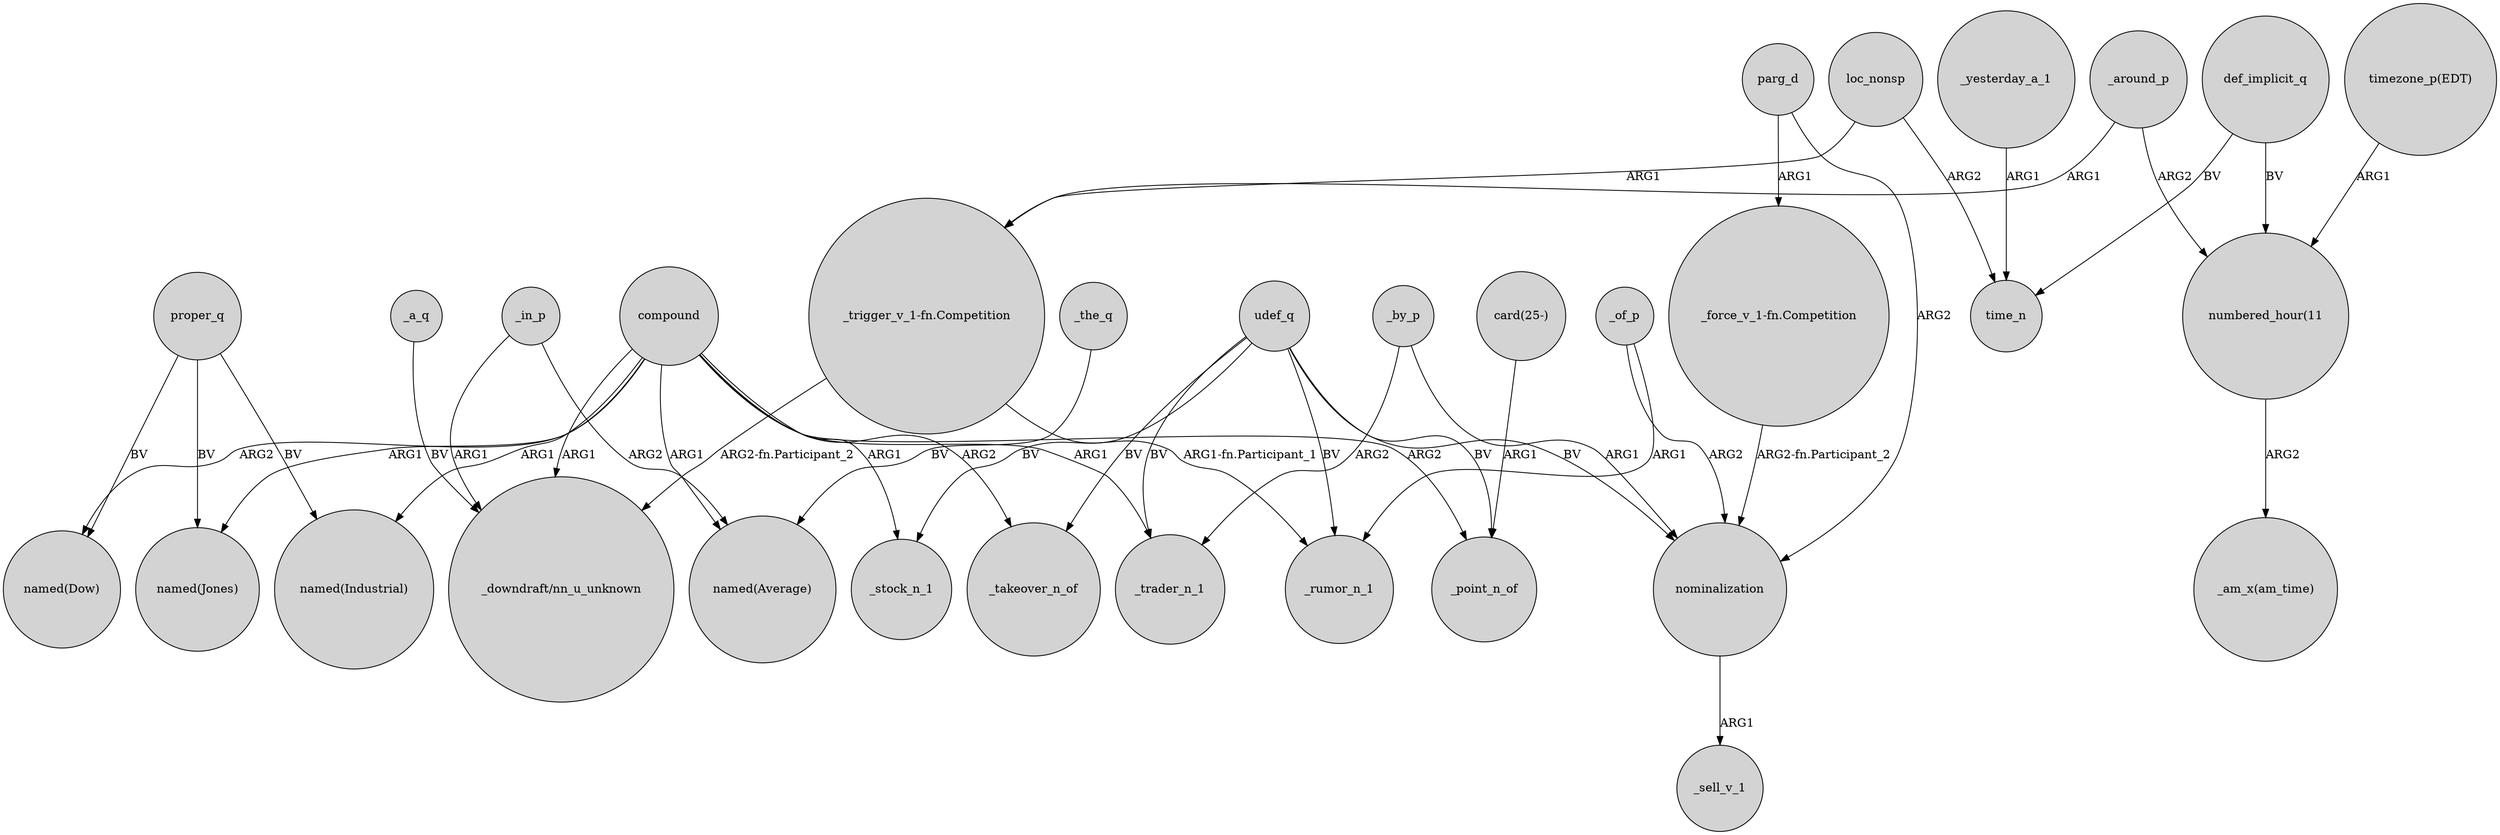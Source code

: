 digraph {
	node [shape=circle style=filled]
	_in_p -> "_downdraft/nn_u_unknown" [label=ARG1]
	"numbered_hour(11":"15)" -> "_am_x(am_time)" [label=ARG2]
	compound -> "named(Jones)" [label=ARG1]
	compound -> "_downdraft/nn_u_unknown" [label=ARG1]
	compound -> _trader_n_1 [label=ARG1]
	compound -> _point_n_of [label=ARG2]
	_by_p -> _trader_n_1 [label=ARG2]
	udef_q -> nominalization [label=BV]
	def_implicit_q -> "numbered_hour(11":"15)" [label=BV]
	_yesterday_a_1 -> time_n [label=ARG1]
	_of_p -> _rumor_n_1 [label=ARG1]
	"card(25-)" -> _point_n_of [label=ARG1]
	compound -> _stock_n_1 [label=ARG1]
	_of_p -> nominalization [label=ARG2]
	udef_q -> _takeover_n_of [label=BV]
	udef_q -> _trader_n_1 [label=BV]
	udef_q -> _stock_n_1 [label=BV]
	_around_p -> "_trigger_v_1-fn.Competition" [label=ARG1]
	proper_q -> "named(Industrial)" [label=BV]
	loc_nonsp -> "_trigger_v_1-fn.Competition" [label=ARG1]
	_a_q -> "_downdraft/nn_u_unknown" [label=BV]
	"timezone_p(EDT)" -> "numbered_hour(11":"15)" [label=ARG1]
	_by_p -> nominalization [label=ARG1]
	_the_q -> "named(Average)" [label=BV]
	proper_q -> "named(Jones)" [label=BV]
	proper_q -> "named(Dow)" [label=BV]
	"_force_v_1-fn.Competition" -> nominalization [label="ARG2-fn.Participant_2"]
	compound -> "named(Industrial)" [label=ARG1]
	compound -> "named(Average)" [label=ARG1]
	compound -> "named(Dow)" [label=ARG2]
	nominalization -> _sell_v_1 [label=ARG1]
	loc_nonsp -> time_n [label=ARG2]
	compound -> _takeover_n_of [label=ARG2]
	parg_d -> "_force_v_1-fn.Competition" [label=ARG1]
	udef_q -> _point_n_of [label=BV]
	udef_q -> _rumor_n_1 [label=BV]
	"_trigger_v_1-fn.Competition" -> _rumor_n_1 [label="ARG1-fn.Participant_1"]
	"_trigger_v_1-fn.Competition" -> "_downdraft/nn_u_unknown" [label="ARG2-fn.Participant_2"]
	_in_p -> "named(Average)" [label=ARG2]
	def_implicit_q -> time_n [label=BV]
	_around_p -> "numbered_hour(11":"15)" [label=ARG2]
	parg_d -> nominalization [label=ARG2]
}
